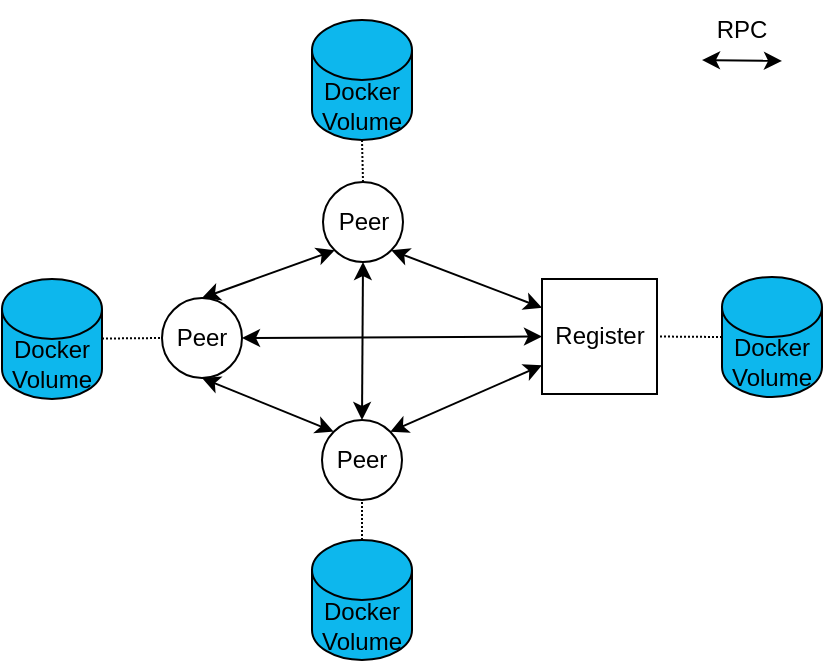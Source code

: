 <mxfile version="15.5.0" type="device"><diagram id="7n7W4GD8WgVaZZ36z5SO" name="Page-1"><mxGraphModel dx="1038" dy="459" grid="1" gridSize="10" guides="1" tooltips="1" connect="1" arrows="1" fold="1" page="1" pageScale="1" pageWidth="827" pageHeight="1169" math="0" shadow="0"><root><mxCell id="0"/><mxCell id="1" parent="0"/><mxCell id="UhxArxTYmVB5pwQFxY_8-14" style="rounded=0;orthogonalLoop=1;jettySize=auto;html=1;exitX=1;exitY=0.5;exitDx=0;exitDy=0;entryX=0;entryY=0.5;entryDx=0;entryDy=0;startArrow=classic;startFill=1;endArrow=classic;endFill=1;" parent="1" source="UhxArxTYmVB5pwQFxY_8-1" target="UhxArxTYmVB5pwQFxY_8-10" edge="1"><mxGeometry relative="1" as="geometry"><mxPoint x="184.75" y="199" as="targetPoint"/></mxGeometry></mxCell><mxCell id="O-ZToF1v1SjLTsmp1k3g-14" style="rounded=0;orthogonalLoop=1;jettySize=auto;html=1;entryX=0;entryY=1;entryDx=0;entryDy=0;endArrow=classic;endFill=1;startArrow=classic;startFill=1;exitX=0.5;exitY=0;exitDx=0;exitDy=0;" edge="1" parent="1" source="UhxArxTYmVB5pwQFxY_8-1" target="UhxArxTYmVB5pwQFxY_8-2"><mxGeometry relative="1" as="geometry"><mxPoint x="280" y="230" as="sourcePoint"/></mxGeometry></mxCell><mxCell id="UhxArxTYmVB5pwQFxY_8-1" value="Peer" style="ellipse;whiteSpace=wrap;html=1;aspect=fixed;" parent="1" vertex="1"><mxGeometry x="210" y="229" width="40" height="40" as="geometry"/></mxCell><mxCell id="UhxArxTYmVB5pwQFxY_8-17" style="edgeStyle=none;rounded=0;orthogonalLoop=1;jettySize=auto;html=1;exitX=1;exitY=1;exitDx=0;exitDy=0;startArrow=classic;startFill=1;endArrow=classic;endFill=1;entryX=0;entryY=0.25;entryDx=0;entryDy=0;" parent="1" source="UhxArxTYmVB5pwQFxY_8-2" target="UhxArxTYmVB5pwQFxY_8-10" edge="1"><mxGeometry relative="1" as="geometry"/></mxCell><mxCell id="UhxArxTYmVB5pwQFxY_8-2" value="Peer" style="ellipse;whiteSpace=wrap;html=1;aspect=fixed;" parent="1" vertex="1"><mxGeometry x="290.5" y="171" width="40" height="40" as="geometry"/></mxCell><mxCell id="UhxArxTYmVB5pwQFxY_8-18" style="edgeStyle=none;rounded=0;orthogonalLoop=1;jettySize=auto;html=1;exitX=1;exitY=0;exitDx=0;exitDy=0;entryX=0;entryY=0.75;entryDx=0;entryDy=0;startArrow=classic;startFill=1;endArrow=classic;endFill=1;" parent="1" source="UhxArxTYmVB5pwQFxY_8-3" target="UhxArxTYmVB5pwQFxY_8-10" edge="1"><mxGeometry relative="1" as="geometry"/></mxCell><mxCell id="O-ZToF1v1SjLTsmp1k3g-15" style="edgeStyle=none;rounded=0;orthogonalLoop=1;jettySize=auto;html=1;exitX=0;exitY=0;exitDx=0;exitDy=0;startArrow=classic;startFill=1;endArrow=classic;endFill=1;entryX=0.5;entryY=1;entryDx=0;entryDy=0;" edge="1" parent="1" source="UhxArxTYmVB5pwQFxY_8-3" target="UhxArxTYmVB5pwQFxY_8-1"><mxGeometry relative="1" as="geometry"><mxPoint x="280" y="270" as="targetPoint"/></mxGeometry></mxCell><mxCell id="O-ZToF1v1SjLTsmp1k3g-17" style="edgeStyle=none;rounded=0;orthogonalLoop=1;jettySize=auto;html=1;exitX=0.5;exitY=0;exitDx=0;exitDy=0;entryX=0.5;entryY=1;entryDx=0;entryDy=0;startArrow=classic;startFill=1;endArrow=classic;endFill=1;" edge="1" parent="1" source="UhxArxTYmVB5pwQFxY_8-3" target="UhxArxTYmVB5pwQFxY_8-2"><mxGeometry relative="1" as="geometry"/></mxCell><mxCell id="UhxArxTYmVB5pwQFxY_8-3" value="Peer" style="ellipse;whiteSpace=wrap;html=1;aspect=fixed;" parent="1" vertex="1"><mxGeometry x="290" y="290" width="40" height="40" as="geometry"/></mxCell><mxCell id="UhxArxTYmVB5pwQFxY_8-9" style="edgeStyle=orthogonalEdgeStyle;rounded=0;orthogonalLoop=1;jettySize=auto;html=1;exitX=0.5;exitY=1;exitDx=0;exitDy=0;startArrow=classic;startFill=1;" parent="1" edge="1"><mxGeometry relative="1" as="geometry"><mxPoint x="454" y="231" as="sourcePoint"/><mxPoint x="454" y="231" as="targetPoint"/></mxGeometry></mxCell><mxCell id="UhxArxTYmVB5pwQFxY_8-10" value="Register" style="whiteSpace=wrap;html=1;aspect=fixed;" parent="1" vertex="1"><mxGeometry x="400" y="219.5" width="57.5" height="57.5" as="geometry"/></mxCell><mxCell id="UhxArxTYmVB5pwQFxY_8-24" style="edgeStyle=none;rounded=0;orthogonalLoop=1;jettySize=auto;html=1;exitX=1;exitY=0.5;exitDx=0;exitDy=0;startArrow=classic;startFill=1;endArrow=classic;endFill=1;" parent="1" edge="1"><mxGeometry relative="1" as="geometry"><mxPoint x="480" y="110" as="sourcePoint"/><mxPoint x="520" y="110.5" as="targetPoint"/></mxGeometry></mxCell><mxCell id="UhxArxTYmVB5pwQFxY_8-26" value="RPC" style="text;html=1;strokeColor=none;fillColor=none;align=center;verticalAlign=middle;whiteSpace=wrap;rounded=0;" parent="1" vertex="1"><mxGeometry x="470" y="80" width="60" height="30" as="geometry"/></mxCell><mxCell id="_iCXyssdvEK1cdqRlwWR-6" style="edgeStyle=none;rounded=0;orthogonalLoop=1;jettySize=auto;html=1;exitX=0.5;exitY=0;exitDx=0;exitDy=0;exitPerimeter=0;entryX=0.5;entryY=1;entryDx=0;entryDy=0;dashed=1;dashPattern=1 1;startArrow=none;startFill=0;endArrow=none;endFill=0;" parent="1" source="_iCXyssdvEK1cdqRlwWR-1" target="UhxArxTYmVB5pwQFxY_8-3" edge="1"><mxGeometry relative="1" as="geometry"/></mxCell><mxCell id="_iCXyssdvEK1cdqRlwWR-1" value="&lt;div&gt;Docker&lt;/div&gt;&lt;div&gt;Volume&lt;br&gt;&lt;/div&gt;" style="shape=cylinder3;whiteSpace=wrap;html=1;boundedLbl=1;backgroundOutline=1;size=15;strokeWidth=1;fillColor=#0db7ed;" parent="1" vertex="1"><mxGeometry x="285" y="350" width="50" height="60" as="geometry"/></mxCell><mxCell id="_iCXyssdvEK1cdqRlwWR-5" style="edgeStyle=none;rounded=0;orthogonalLoop=1;jettySize=auto;html=1;entryX=0;entryY=0.5;entryDx=0;entryDy=0;dashed=1;dashPattern=1 1;startArrow=none;startFill=0;endArrow=none;endFill=0;" parent="1" source="_iCXyssdvEK1cdqRlwWR-2" target="UhxArxTYmVB5pwQFxY_8-1" edge="1"><mxGeometry relative="1" as="geometry"/></mxCell><mxCell id="_iCXyssdvEK1cdqRlwWR-2" value="&lt;div&gt;Docker&lt;/div&gt;&lt;div&gt;Volume&lt;br&gt;&lt;/div&gt;" style="shape=cylinder3;whiteSpace=wrap;html=1;boundedLbl=1;backgroundOutline=1;size=15;strokeWidth=1;fillColor=#0db7ed;" parent="1" vertex="1"><mxGeometry x="130" y="219.5" width="50" height="60" as="geometry"/></mxCell><mxCell id="_iCXyssdvEK1cdqRlwWR-4" style="edgeStyle=none;rounded=0;orthogonalLoop=1;jettySize=auto;html=1;exitX=0.5;exitY=1;exitDx=0;exitDy=0;exitPerimeter=0;entryX=0.5;entryY=0;entryDx=0;entryDy=0;dashed=1;dashPattern=1 1;startArrow=none;startFill=0;endArrow=none;endFill=0;" parent="1" source="_iCXyssdvEK1cdqRlwWR-3" target="UhxArxTYmVB5pwQFxY_8-2" edge="1"><mxGeometry relative="1" as="geometry"/></mxCell><mxCell id="_iCXyssdvEK1cdqRlwWR-3" value="&lt;div&gt;Docker&lt;/div&gt;&lt;div&gt;Volume&lt;br&gt;&lt;/div&gt;" style="shape=cylinder3;whiteSpace=wrap;html=1;boundedLbl=1;backgroundOutline=1;size=15;strokeWidth=1;fillColor=#0db7ed;" parent="1" vertex="1"><mxGeometry x="285" y="90" width="50" height="60" as="geometry"/></mxCell><mxCell id="O-ZToF1v1SjLTsmp1k3g-4" style="edgeStyle=none;rounded=0;orthogonalLoop=1;jettySize=auto;html=1;exitX=0;exitY=0.5;exitDx=0;exitDy=0;exitPerimeter=0;entryX=1;entryY=0.5;entryDx=0;entryDy=0;dashed=1;dashPattern=1 1;startArrow=none;startFill=0;endArrow=none;endFill=0;" edge="1" parent="1" source="O-ZToF1v1SjLTsmp1k3g-5" target="UhxArxTYmVB5pwQFxY_8-10"><mxGeometry relative="1" as="geometry"><mxPoint x="429" y="139" as="targetPoint"/></mxGeometry></mxCell><mxCell id="O-ZToF1v1SjLTsmp1k3g-5" value="&lt;div&gt;Docker&lt;/div&gt;&lt;div&gt;Volume&lt;br&gt;&lt;/div&gt;" style="shape=cylinder3;whiteSpace=wrap;html=1;boundedLbl=1;backgroundOutline=1;size=15;strokeWidth=1;fillColor=#0db7ed;" vertex="1" parent="1"><mxGeometry x="490" y="218.5" width="50" height="60" as="geometry"/></mxCell></root></mxGraphModel></diagram></mxfile>
